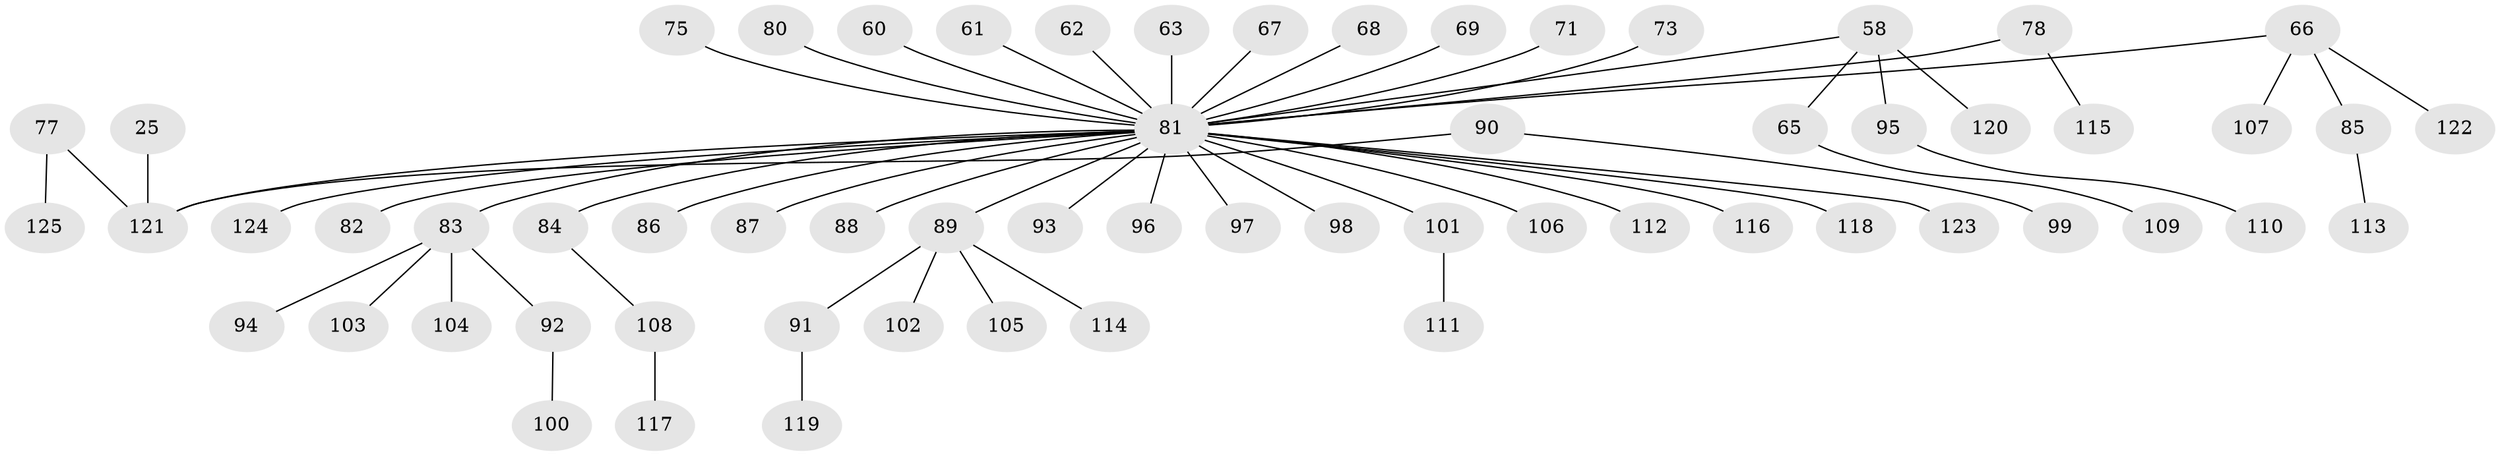 // original degree distribution, {4: 0.08, 6: 0.016, 3: 0.096, 8: 0.008, 7: 0.008, 5: 0.024, 2: 0.272, 1: 0.496}
// Generated by graph-tools (version 1.1) at 2025/53/03/09/25 04:53:56]
// undirected, 62 vertices, 61 edges
graph export_dot {
graph [start="1"]
  node [color=gray90,style=filled];
  25;
  58;
  60;
  61;
  62;
  63;
  65;
  66 [super="+33"];
  67;
  68;
  69;
  71;
  73;
  75;
  77;
  78;
  80;
  81 [super="+45+53+70+64+72+76+35+37+48+41+55+59+52"];
  82;
  83 [super="+54"];
  84;
  85;
  86;
  87;
  88;
  89 [super="+44+47+79+74"];
  90;
  91;
  92;
  93;
  94;
  95;
  96;
  97;
  98;
  99;
  100;
  101;
  102;
  103;
  104;
  105;
  106;
  107;
  108;
  109;
  110;
  111;
  112;
  113;
  114;
  115;
  116;
  117;
  118;
  119;
  120;
  121 [super="+22"];
  122;
  123;
  124;
  125;
  25 -- 121;
  58 -- 65;
  58 -- 95;
  58 -- 120;
  58 -- 81;
  60 -- 81;
  61 -- 81;
  62 -- 81;
  63 -- 81;
  65 -- 109;
  66 -- 85;
  66 -- 122;
  66 -- 107;
  66 -- 81;
  67 -- 81;
  68 -- 81;
  69 -- 81;
  71 -- 81;
  73 -- 81;
  75 -- 81;
  77 -- 125;
  77 -- 121;
  78 -- 115;
  78 -- 81;
  80 -- 81;
  81 -- 93;
  81 -- 84;
  81 -- 82;
  81 -- 83;
  81 -- 86;
  81 -- 87;
  81 -- 88;
  81 -- 89;
  81 -- 96;
  81 -- 97;
  81 -- 101;
  81 -- 106;
  81 -- 112;
  81 -- 116;
  81 -- 118;
  81 -- 121;
  81 -- 124;
  81 -- 123;
  81 -- 98;
  83 -- 92;
  83 -- 103;
  83 -- 104;
  83 -- 94;
  84 -- 108;
  85 -- 113;
  89 -- 114;
  89 -- 105;
  89 -- 102;
  89 -- 91;
  90 -- 99;
  90 -- 121;
  91 -- 119;
  92 -- 100;
  95 -- 110;
  101 -- 111;
  108 -- 117;
}
